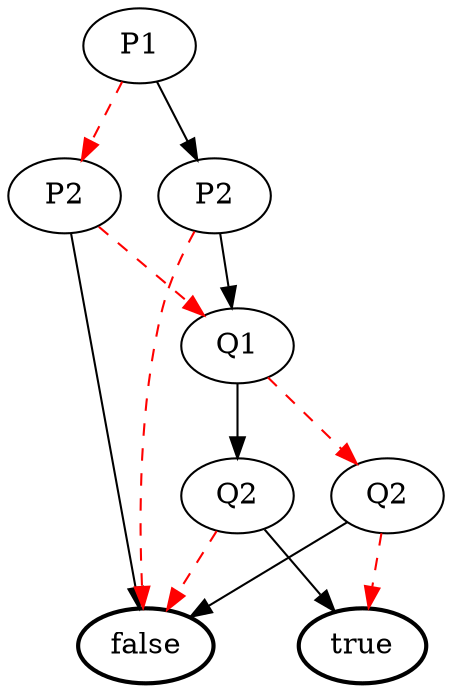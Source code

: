 digraph simplifyBDD {
    10 [ label = "P1" ];
    10 -> 8 [ color = red, style = dashed ];
    10 -> 9;

    9 [ label = "P2" ];
    9 -> 2 [ color = red, style = dashed ];
    9 -> 5;

    8 [ label = "P2" ];
    8 -> 5 [ color = red, style = dashed ];
    8 -> 2;
    
    5 [ label = "Q1" ];
    5 -> 3 [ color = red, style = dashed ];
    5 -> 4;

    4 [ label = "Q2" ];
    4 -> 2 [ color = red, style = dashed ];
    4 -> 1;
    
    3 [ label = "Q2" ];
    3 -> 1 [ color = red, style = dashed ];
    3 -> 2;
    
    2 [ style = bold, label = "false" ];
    1 [ style = bold, label = "true" ];
}